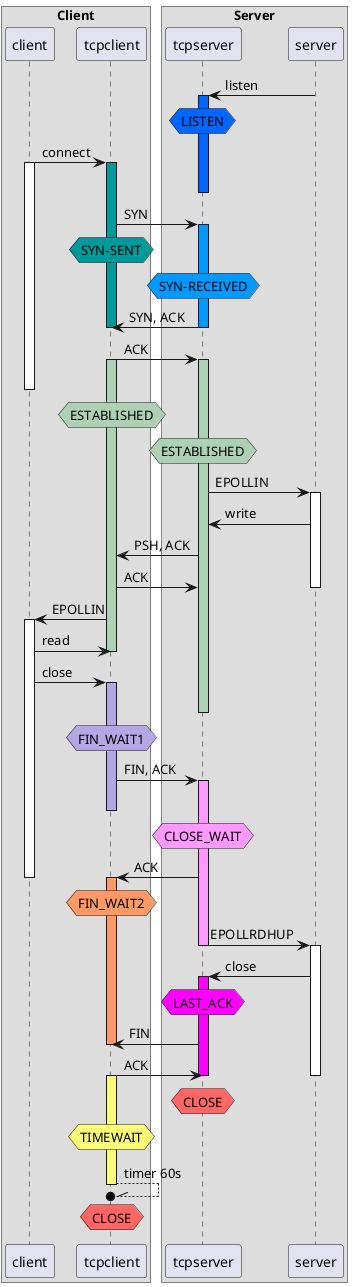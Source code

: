 @startuml
box "Client"
	participant client
	participant tcpclient
end box
box "Server"
	participant tcpserver
	participant server
end box

server -> tcpserver : listen
activate tcpserver  #0066FF
hnote over tcpserver #0066FF : LISTEN
	

client -> tcpclient : connect
activate client

activate tcpclient #009999
deactivate tcpserver
tcpclient -> tcpserver : SYN
hnote over tcpclient #009999 : SYN-SENT
hnote over tcpserver #0099FF : SYN-RECEIVED
activate tcpserver  #0099FF

tcpserver -> tcpclient : SYN, ACK
deactivate tcpclient
deactivate tcpserver

tcpclient -> tcpserver : ACK

hnote over tcpclient #ADD1B2 : ESTABLISHED
hnote over tcpserver #ADD1B2 : ESTABLISHED
activate tcpclient #ADD1B2
activate tcpserver #ADD1B2
deactivate client


tcpserver -> server : EPOLLIN
activate server
server -> tcpserver : write

tcpserver -> tcpclient : PSH, ACK
tcpclient -> tcpserver : ACK
deactivate server
tcpclient -> client : EPOLLIN
activate client
client -> tcpclient : read

deactivate tcpclient
client -> tcpclient : close
activate tcpclient 	#B4A7E5
hnote over tcpclient #B4A7E5 : FIN_WAIT1
deactivate tcpserver
tcpclient -> tcpserver : FIN, ACK
activate tcpserver #FF99FF
deactivate tcpclient
hnote over tcpserver #FF99FF : CLOSE_WAIT
tcpserver -> tcpclient : ACK
deactivate client
activate tcpclient #FF9966
hnote over tcpclient #FF9966 : FIN_WAIT2
tcpserver -> server : EPOLLRDHUP
deactivate tcpserver #FF00FF
activate server
server -> tcpserver : close
hnote over tcpserver #FF00FF : LAST_ACK

activate tcpserver #FF00FF
tcpserver ->tcpclient : FIN




deactivate tcpclient
tcpclient -> tcpserver : ACK

deactivate tcpserver
deactivate server
hnote over tcpserver #FF6666 : CLOSE
activate tcpclient 	#FBFB77
hnote over tcpclient #FBFB77: TIMEWAIT
tcpclient --\\o tcpclient : timer 60s

deactivate tcpclient
hnote over tcpclient #FF6666 : CLOSE
@enduml